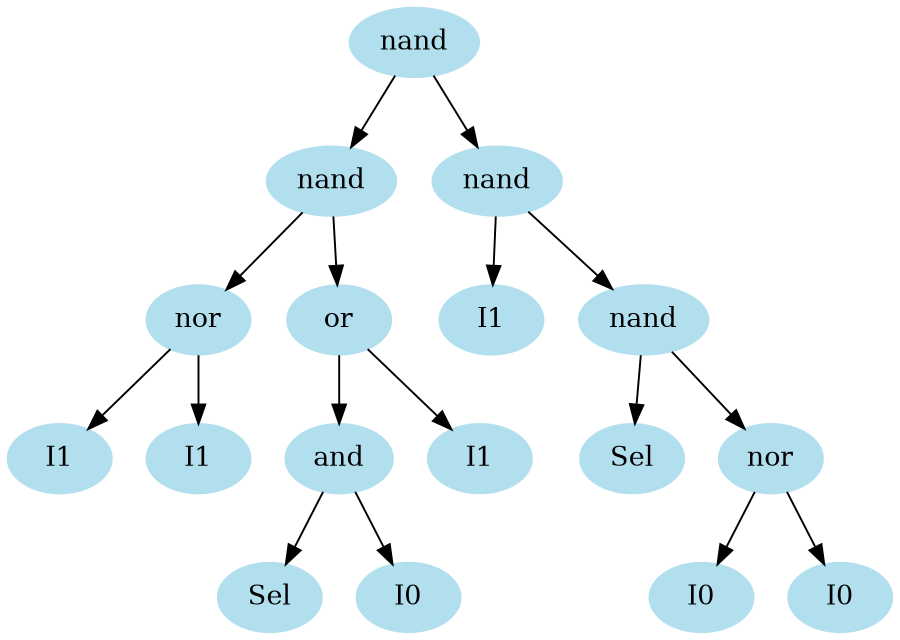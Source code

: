 digraph unix {
	node [color=lightblue2 style=filled]
	size="6,6"
	gate_0 [label=nand]
	gate_1 [label=nand]
	gate_2 [label=nor]
	ins_0 [label=I1]
	ins_1 [label=I1]
	gate_3 [label=or]
	gate_4 [label=and]
	ins_2 [label=Sel]
	ins_3 [label=I0]
	ins_4 [label=I1]
	gate_5 [label=nand]
	ins_5 [label=I1]
	gate_6 [label=nand]
	ins_6 [label=Sel]
	gate_7 [label=nor]
	ins_7 [label=I0]
	ins_8 [label=I0]
	gate_0 -> gate_1
	gate_0 -> gate_5
	gate_1 -> gate_2
	gate_1 -> gate_3
	gate_2 -> ins_0
	gate_2 -> ins_1
	gate_3 -> gate_4
	gate_3 -> ins_4
	gate_4 -> ins_2
	gate_4 -> ins_3
	gate_5 -> ins_5
	gate_5 -> gate_6
	gate_6 -> ins_6
	gate_6 -> gate_7
	gate_7 -> ins_7
	gate_7 -> ins_8
}
